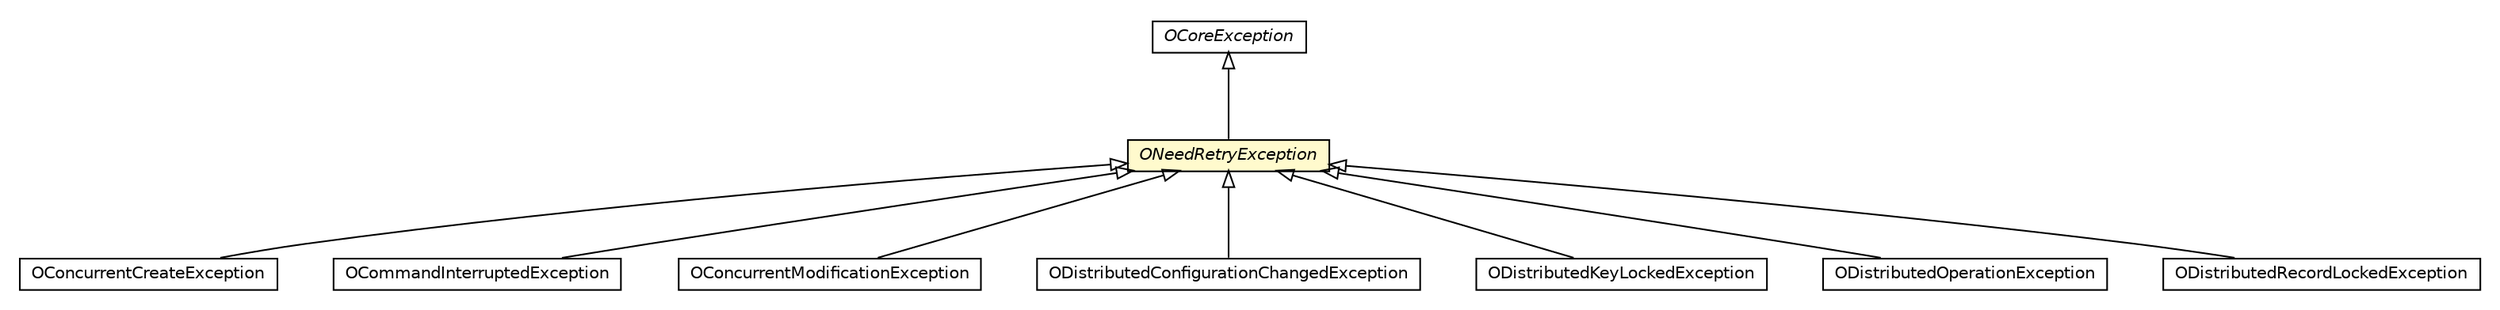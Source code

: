 #!/usr/local/bin/dot
#
# Class diagram 
# Generated by UMLGraph version R5_6-24-gf6e263 (http://www.umlgraph.org/)
#

digraph G {
	edge [fontname="Helvetica",fontsize=10,labelfontname="Helvetica",labelfontsize=10];
	node [fontname="Helvetica",fontsize=10,shape=plaintext];
	nodesep=0.25;
	ranksep=0.5;
	// com.orientechnologies.common.concur.ONeedRetryException
	c4852347 [label=<<table title="com.orientechnologies.common.concur.ONeedRetryException" border="0" cellborder="1" cellspacing="0" cellpadding="2" port="p" bgcolor="lemonChiffon" href="./ONeedRetryException.html">
		<tr><td><table border="0" cellspacing="0" cellpadding="1">
<tr><td align="center" balign="center"><font face="Helvetica-Oblique"> ONeedRetryException </font></td></tr>
		</table></td></tr>
		</table>>, URL="./ONeedRetryException.html", fontname="Helvetica", fontcolor="black", fontsize=10.0];
	// com.orientechnologies.orient.core.exception.OCoreException
	c4853981 [label=<<table title="com.orientechnologies.orient.core.exception.OCoreException" border="0" cellborder="1" cellspacing="0" cellpadding="2" port="p" href="../../orient/core/exception/OCoreException.html">
		<tr><td><table border="0" cellspacing="0" cellpadding="1">
<tr><td align="center" balign="center"><font face="Helvetica-Oblique"> OCoreException </font></td></tr>
		</table></td></tr>
		</table>>, URL="../../orient/core/exception/OCoreException.html", fontname="Helvetica", fontcolor="black", fontsize=10.0];
	// com.orientechnologies.orient.core.exception.OConcurrentCreateException
	c4853990 [label=<<table title="com.orientechnologies.orient.core.exception.OConcurrentCreateException" border="0" cellborder="1" cellspacing="0" cellpadding="2" port="p" href="../../orient/core/exception/OConcurrentCreateException.html">
		<tr><td><table border="0" cellspacing="0" cellpadding="1">
<tr><td align="center" balign="center"> OConcurrentCreateException </td></tr>
		</table></td></tr>
		</table>>, URL="../../orient/core/exception/OConcurrentCreateException.html", fontname="Helvetica", fontcolor="black", fontsize=10.0];
	// com.orientechnologies.orient.core.exception.OCommandInterruptedException
	c4853999 [label=<<table title="com.orientechnologies.orient.core.exception.OCommandInterruptedException" border="0" cellborder="1" cellspacing="0" cellpadding="2" port="p" href="../../orient/core/exception/OCommandInterruptedException.html">
		<tr><td><table border="0" cellspacing="0" cellpadding="1">
<tr><td align="center" balign="center"> OCommandInterruptedException </td></tr>
		</table></td></tr>
		</table>>, URL="../../orient/core/exception/OCommandInterruptedException.html", fontname="Helvetica", fontcolor="black", fontsize=10.0];
	// com.orientechnologies.orient.core.exception.OConcurrentModificationException
	c4854010 [label=<<table title="com.orientechnologies.orient.core.exception.OConcurrentModificationException" border="0" cellborder="1" cellspacing="0" cellpadding="2" port="p" href="../../orient/core/exception/OConcurrentModificationException.html">
		<tr><td><table border="0" cellspacing="0" cellpadding="1">
<tr><td align="center" balign="center"> OConcurrentModificationException </td></tr>
		</table></td></tr>
		</table>>, URL="../../orient/core/exception/OConcurrentModificationException.html", fontname="Helvetica", fontcolor="black", fontsize=10.0];
	// com.orientechnologies.orient.server.distributed.ODistributedConfigurationChangedException
	c4854552 [label=<<table title="com.orientechnologies.orient.server.distributed.ODistributedConfigurationChangedException" border="0" cellborder="1" cellspacing="0" cellpadding="2" port="p" href="../../orient/server/distributed/ODistributedConfigurationChangedException.html">
		<tr><td><table border="0" cellspacing="0" cellpadding="1">
<tr><td align="center" balign="center"> ODistributedConfigurationChangedException </td></tr>
		</table></td></tr>
		</table>>, URL="../../orient/server/distributed/ODistributedConfigurationChangedException.html", fontname="Helvetica", fontcolor="black", fontsize=10.0];
	// com.orientechnologies.orient.server.distributed.task.ODistributedKeyLockedException
	c4854567 [label=<<table title="com.orientechnologies.orient.server.distributed.task.ODistributedKeyLockedException" border="0" cellborder="1" cellspacing="0" cellpadding="2" port="p" href="../../orient/server/distributed/task/ODistributedKeyLockedException.html">
		<tr><td><table border="0" cellspacing="0" cellpadding="1">
<tr><td align="center" balign="center"> ODistributedKeyLockedException </td></tr>
		</table></td></tr>
		</table>>, URL="../../orient/server/distributed/task/ODistributedKeyLockedException.html", fontname="Helvetica", fontcolor="black", fontsize=10.0];
	// com.orientechnologies.orient.server.distributed.task.ODistributedOperationException
	c4854571 [label=<<table title="com.orientechnologies.orient.server.distributed.task.ODistributedOperationException" border="0" cellborder="1" cellspacing="0" cellpadding="2" port="p" href="../../orient/server/distributed/task/ODistributedOperationException.html">
		<tr><td><table border="0" cellspacing="0" cellpadding="1">
<tr><td align="center" balign="center"> ODistributedOperationException </td></tr>
		</table></td></tr>
		</table>>, URL="../../orient/server/distributed/task/ODistributedOperationException.html", fontname="Helvetica", fontcolor="black", fontsize=10.0];
	// com.orientechnologies.orient.server.distributed.task.ODistributedRecordLockedException
	c4854575 [label=<<table title="com.orientechnologies.orient.server.distributed.task.ODistributedRecordLockedException" border="0" cellborder="1" cellspacing="0" cellpadding="2" port="p" href="../../orient/server/distributed/task/ODistributedRecordLockedException.html">
		<tr><td><table border="0" cellspacing="0" cellpadding="1">
<tr><td align="center" balign="center"> ODistributedRecordLockedException </td></tr>
		</table></td></tr>
		</table>>, URL="../../orient/server/distributed/task/ODistributedRecordLockedException.html", fontname="Helvetica", fontcolor="black", fontsize=10.0];
	//com.orientechnologies.common.concur.ONeedRetryException extends com.orientechnologies.orient.core.exception.OCoreException
	c4853981:p -> c4852347:p [dir=back,arrowtail=empty];
	//com.orientechnologies.orient.core.exception.OConcurrentCreateException extends com.orientechnologies.common.concur.ONeedRetryException
	c4852347:p -> c4853990:p [dir=back,arrowtail=empty];
	//com.orientechnologies.orient.core.exception.OCommandInterruptedException extends com.orientechnologies.common.concur.ONeedRetryException
	c4852347:p -> c4853999:p [dir=back,arrowtail=empty];
	//com.orientechnologies.orient.core.exception.OConcurrentModificationException extends com.orientechnologies.common.concur.ONeedRetryException
	c4852347:p -> c4854010:p [dir=back,arrowtail=empty];
	//com.orientechnologies.orient.server.distributed.ODistributedConfigurationChangedException extends com.orientechnologies.common.concur.ONeedRetryException
	c4852347:p -> c4854552:p [dir=back,arrowtail=empty];
	//com.orientechnologies.orient.server.distributed.task.ODistributedKeyLockedException extends com.orientechnologies.common.concur.ONeedRetryException
	c4852347:p -> c4854567:p [dir=back,arrowtail=empty];
	//com.orientechnologies.orient.server.distributed.task.ODistributedOperationException extends com.orientechnologies.common.concur.ONeedRetryException
	c4852347:p -> c4854571:p [dir=back,arrowtail=empty];
	//com.orientechnologies.orient.server.distributed.task.ODistributedRecordLockedException extends com.orientechnologies.common.concur.ONeedRetryException
	c4852347:p -> c4854575:p [dir=back,arrowtail=empty];
}

